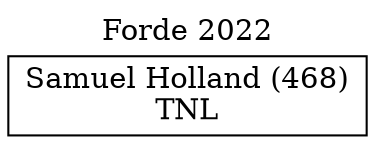 // House preference flow
digraph "Samuel Holland (468)_Forde_2022" {
	graph [label="Forde 2022" labelloc=t mclimit=10]
	node [shape=box]
	"Samuel Holland (468)" [label="Samuel Holland (468)
TNL"]
}
